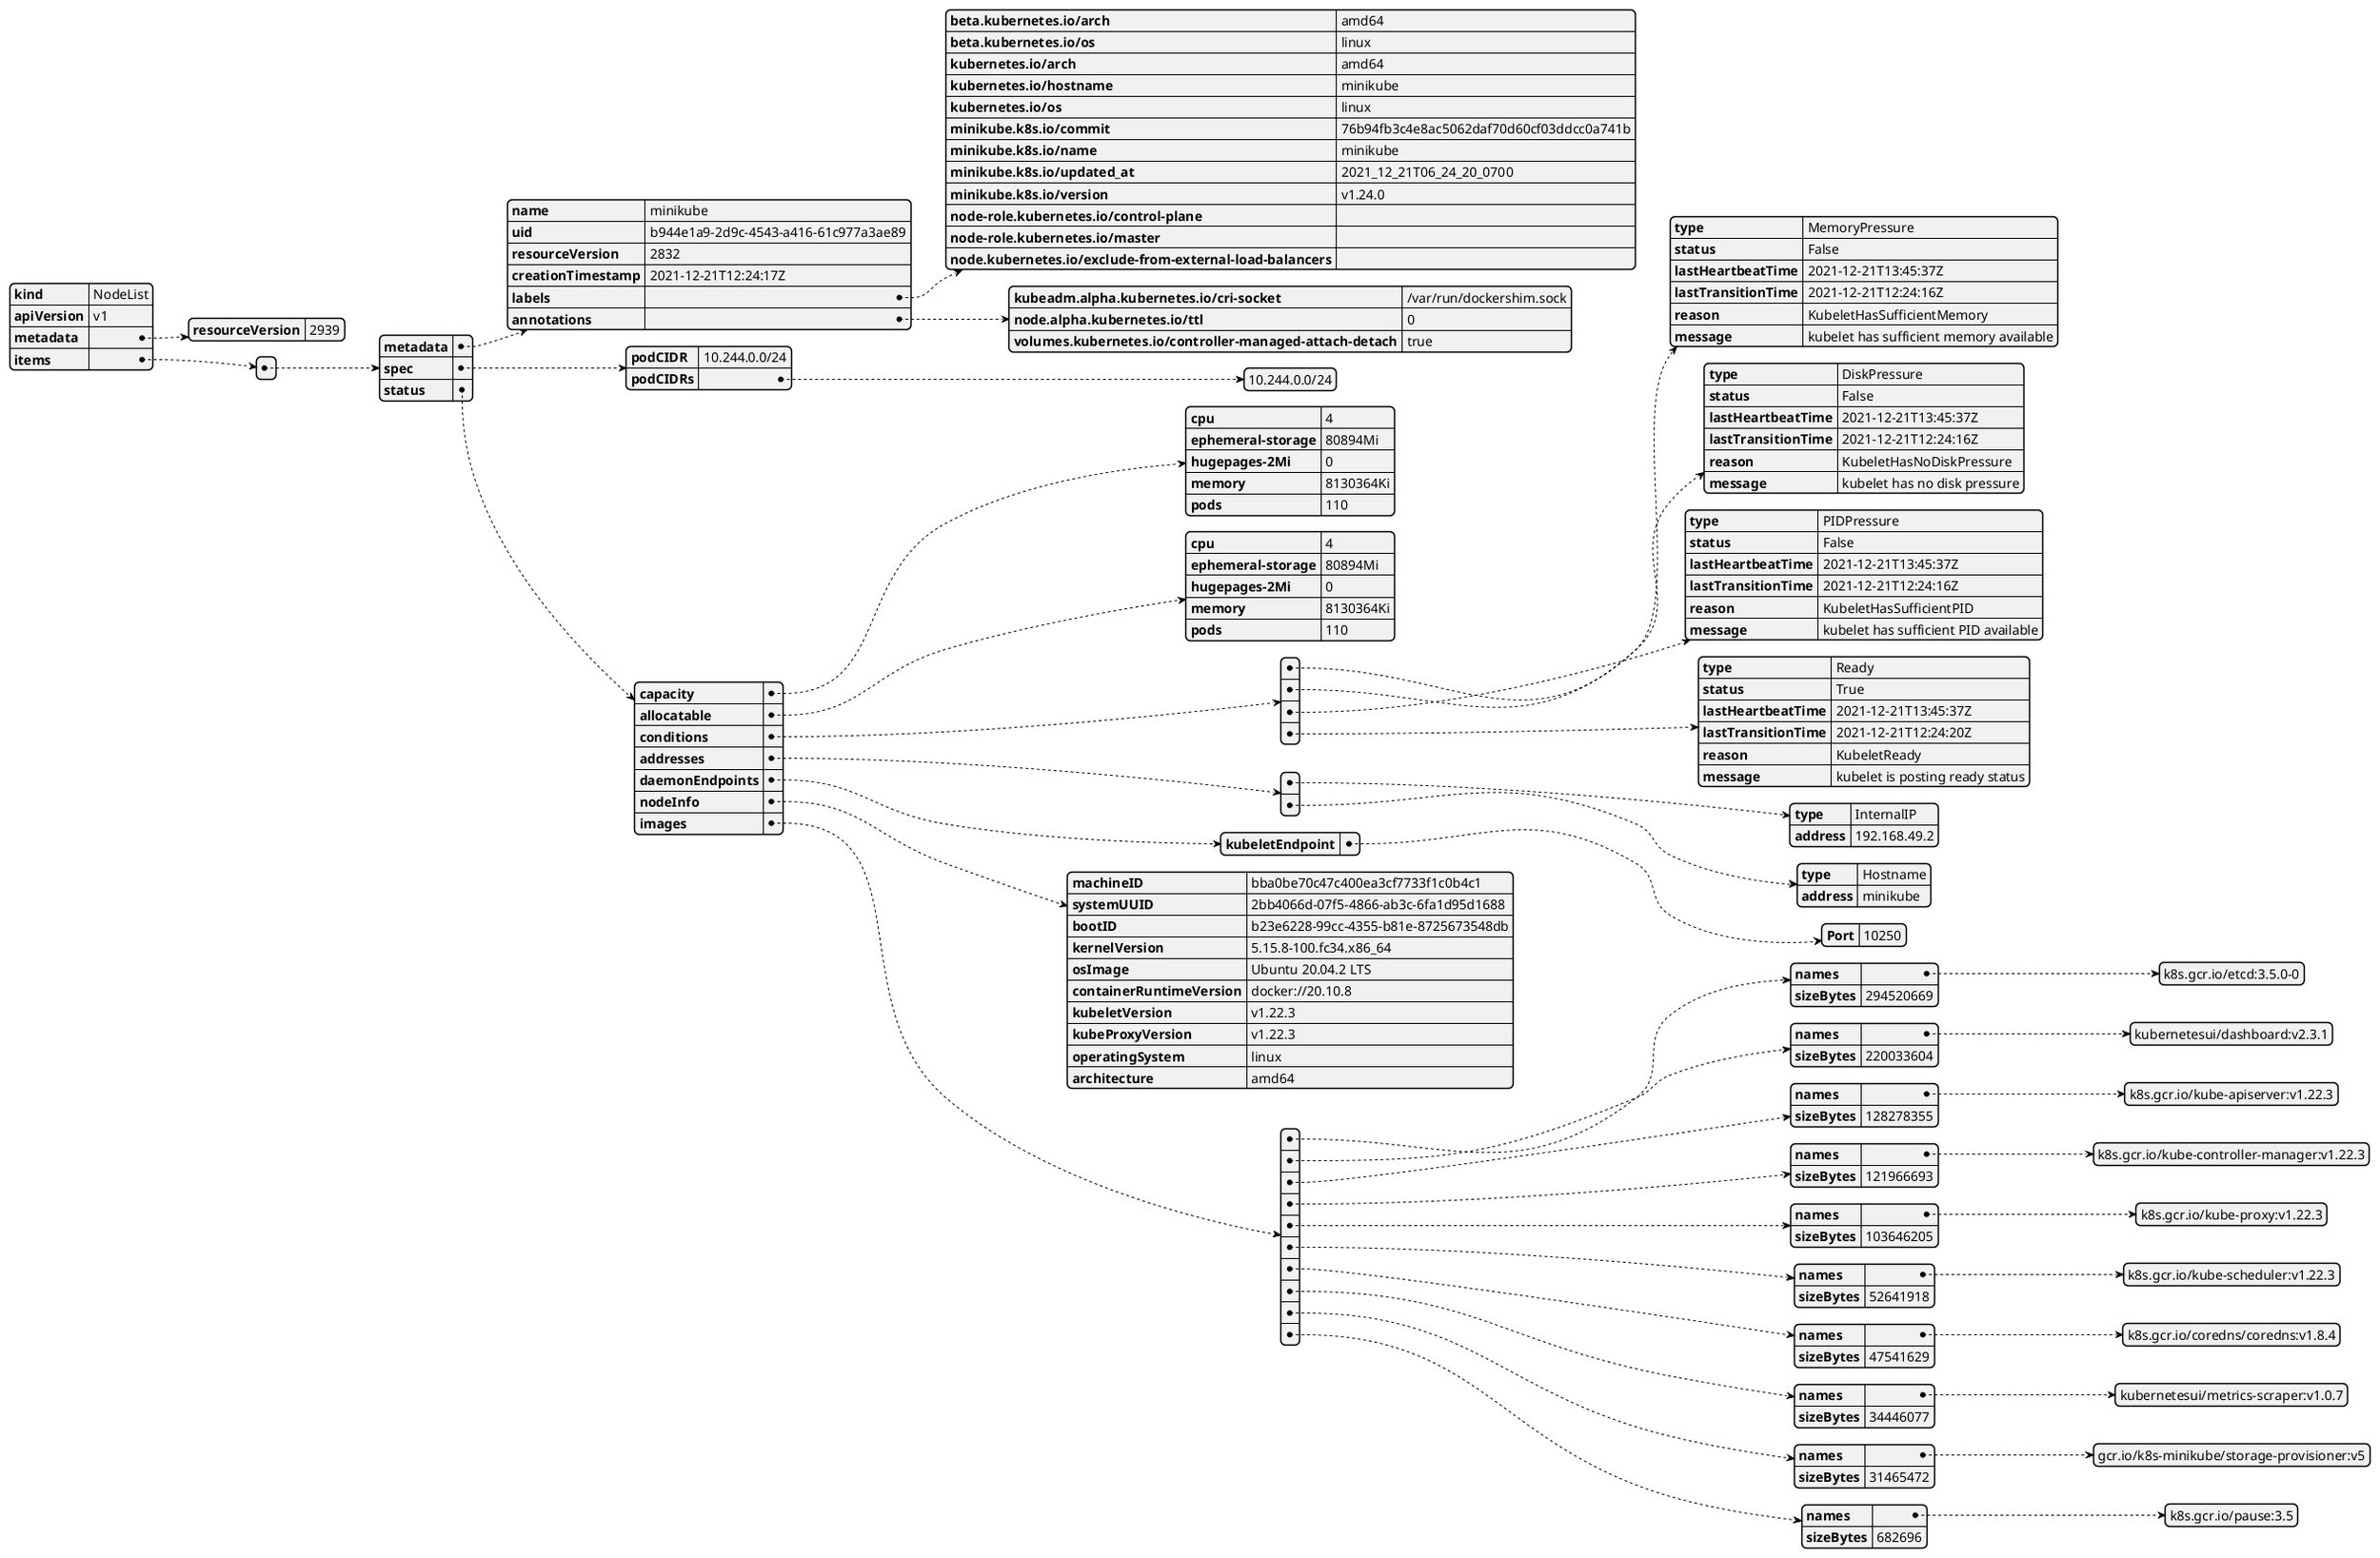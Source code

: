 @startjson
{
    "kind": "NodeList",
    "apiVersion": "v1",
    "metadata": {
        "resourceVersion": "2939"
    },
    "items": [
        {
            "metadata": {
                "name": "minikube",
                "uid": "b944e1a9-2d9c-4543-a416-61c977a3ae89",
                "resourceVersion": "2832",
                "creationTimestamp": "2021-12-21T12:24:17Z",
                "labels": {
                    "beta.kubernetes.io/arch": "amd64",
                    "beta.kubernetes.io/os": "linux",
                    "kubernetes.io/arch": "amd64",
                    "kubernetes.io/hostname": "minikube",
                    "kubernetes.io/os": "linux",
                    "minikube.k8s.io/commit": "76b94fb3c4e8ac5062daf70d60cf03ddcc0a741b",
                    "minikube.k8s.io/name": "minikube",
                    "minikube.k8s.io/updated_at": "2021_12_21T06_24_20_0700",
                    "minikube.k8s.io/version": "v1.24.0",
                    "node-role.kubernetes.io/control-plane": "",
                    "node-role.kubernetes.io/master": "",
                    "node.kubernetes.io/exclude-from-external-load-balancers": ""
                },
                "annotations": {
                    "kubeadm.alpha.kubernetes.io/cri-socket": "/var/run/dockershim.sock",
                    "node.alpha.kubernetes.io/ttl": "0",
                    "volumes.kubernetes.io/controller-managed-attach-detach": "true"
                }
            },
            "spec": {
                "podCIDR": "10.244.0.0/24",
                "podCIDRs": [
                    "10.244.0.0/24"
                ]
            },
            "status": {
                "capacity": {
                    "cpu": "4",
                    "ephemeral-storage": "80894Mi",
                    "hugepages-2Mi": "0",
                    "memory": "8130364Ki",
                    "pods": "110"
                },
                "allocatable": {
                    "cpu": "4",
                    "ephemeral-storage": "80894Mi",
                    "hugepages-2Mi": "0",
                    "memory": "8130364Ki",
                    "pods": "110"
                },
                "conditions": [
                    {
                        "type": "MemoryPressure",
                        "status": "False",
                        "lastHeartbeatTime": "2021-12-21T13:45:37Z",
                        "lastTransitionTime": "2021-12-21T12:24:16Z",
                        "reason": "KubeletHasSufficientMemory",
                        "message": "kubelet has sufficient memory available"
                    },
                    {
                        "type": "DiskPressure",
                        "status": "False",
                        "lastHeartbeatTime": "2021-12-21T13:45:37Z",
                        "lastTransitionTime": "2021-12-21T12:24:16Z",
                        "reason": "KubeletHasNoDiskPressure",
                        "message": "kubelet has no disk pressure"
                    },
                    {
                        "type": "PIDPressure",
                        "status": "False",
                        "lastHeartbeatTime": "2021-12-21T13:45:37Z",
                        "lastTransitionTime": "2021-12-21T12:24:16Z",
                        "reason": "KubeletHasSufficientPID",
                        "message": "kubelet has sufficient PID available"
                    },
                    {
                        "type": "Ready",
                        "status": "True",
                        "lastHeartbeatTime": "2021-12-21T13:45:37Z",
                        "lastTransitionTime": "2021-12-21T12:24:20Z",
                        "reason": "KubeletReady",
                        "message": "kubelet is posting ready status"
                    }
                ],
                "addresses": [
                    {
                        "type": "InternalIP",
                        "address": "192.168.49.2"
                    },
                    {
                        "type": "Hostname",
                        "address": "minikube"
                    }
                ],
                "daemonEndpoints": {
                    "kubeletEndpoint": {
                        "Port": 10250
                    }
                },
                "nodeInfo": {
                    "machineID": "bba0be70c47c400ea3cf7733f1c0b4c1",
                    "systemUUID": "2bb4066d-07f5-4866-ab3c-6fa1d95d1688",
                    "bootID": "b23e6228-99cc-4355-b81e-8725673548db",
                    "kernelVersion": "5.15.8-100.fc34.x86_64",
                    "osImage": "Ubuntu 20.04.2 LTS",
                    "containerRuntimeVersion": "docker://20.10.8",
                    "kubeletVersion": "v1.22.3",
                    "kubeProxyVersion": "v1.22.3",
                    "operatingSystem": "linux",
                    "architecture": "amd64"
                },
                "images": [
                    {
                        "names": [
                            "k8s.gcr.io/etcd:3.5.0-0"
                        ],
                        "sizeBytes": 294520669
                    },
                    {
                        "names": [
                            "kubernetesui/dashboard:v2.3.1"
                        ],
                        "sizeBytes": 220033604
                    },
                    {
                        "names": [
                            "k8s.gcr.io/kube-apiserver:v1.22.3"
                        ],
                        "sizeBytes": 128278355
                    },
                    {
                        "names": [
                            "k8s.gcr.io/kube-controller-manager:v1.22.3"
                        ],
                        "sizeBytes": 121966693
                    },
                    {
                        "names": [
                            "k8s.gcr.io/kube-proxy:v1.22.3"
                        ],
                        "sizeBytes": 103646205
                    },
                    {
                        "names": [
                            "k8s.gcr.io/kube-scheduler:v1.22.3"
                        ],
                        "sizeBytes": 52641918
                    },
                    {
                        "names": [
                            "k8s.gcr.io/coredns/coredns:v1.8.4"
                        ],
                        "sizeBytes": 47541629
                    },
                    {
                        "names": [
                            "kubernetesui/metrics-scraper:v1.0.7"
                        ],
                        "sizeBytes": 34446077
                    },
                    {
                        "names": [
                            "gcr.io/k8s-minikube/storage-provisioner:v5"
                        ],
                        "sizeBytes": 31465472
                    },
                    {
                        "names": [
                            "k8s.gcr.io/pause:3.5"
                        ],
                        "sizeBytes": 682696
                    }
                ]
            }
        }
    ]
}
@endjson
